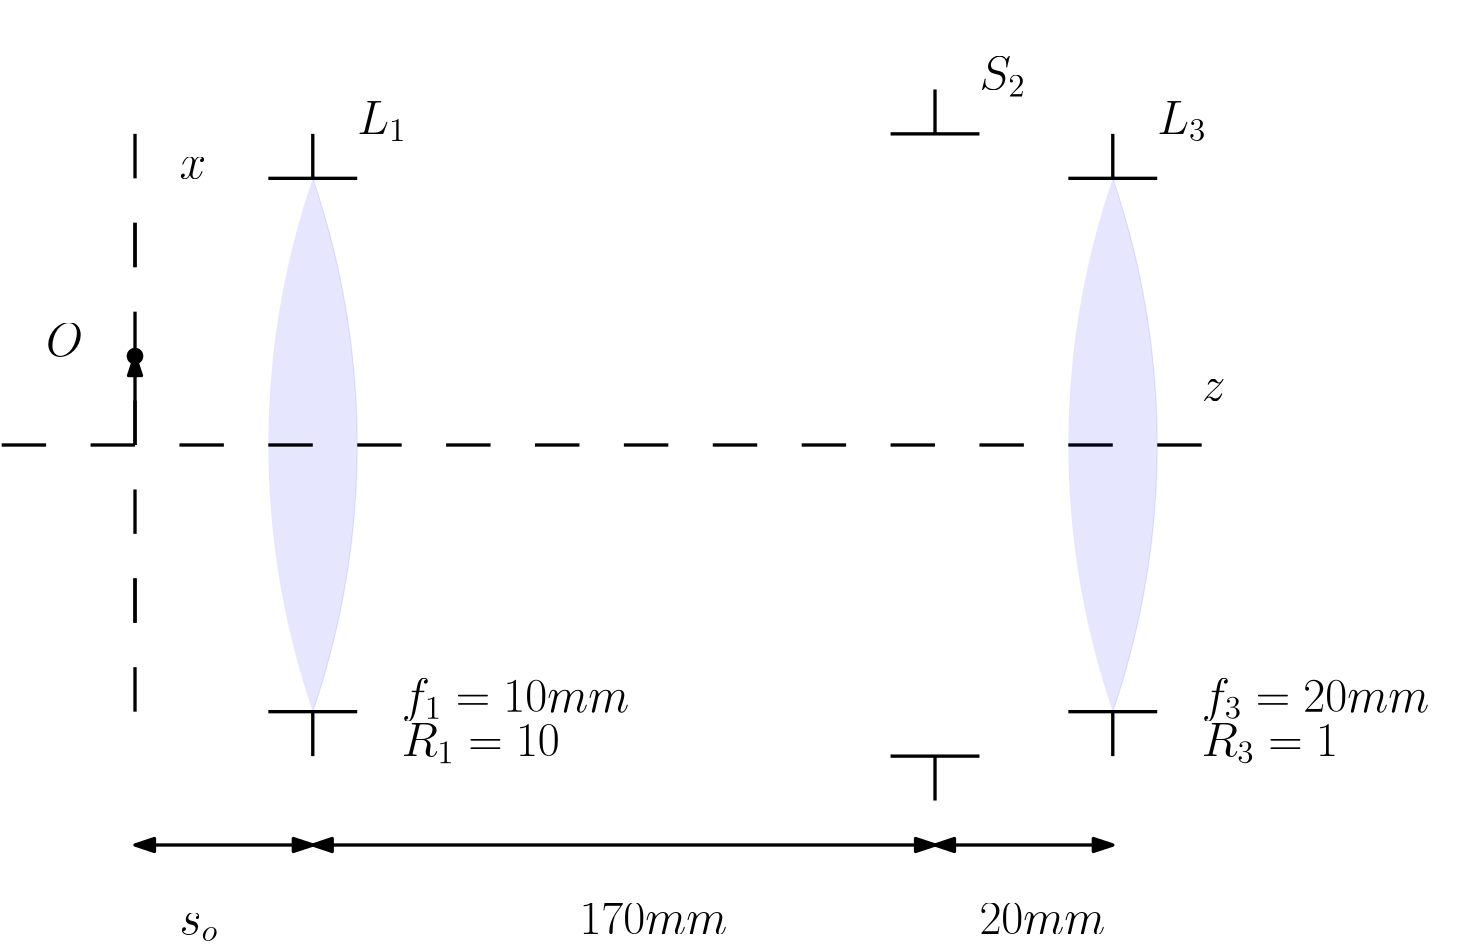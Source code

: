 <?xml version="1.0"?>
<!DOCTYPE ipe SYSTEM "ipe.dtd">
<ipe version="70212" creator="Ipe 7.2.12">
<info created="D:20180115135840" modified="D:20191006090137"/>
<ipestyle name="basic">
<symbol name="arrow/arc(spx)">
<path stroke="sym-stroke" fill="sym-stroke" pen="sym-pen">
0 0 m
-1 0.333 l
-1 -0.333 l
h
</path>
</symbol>
<symbol name="arrow/farc(spx)">
<path stroke="sym-stroke" fill="white" pen="sym-pen">
0 0 m
-1 0.333 l
-1 -0.333 l
h
</path>
</symbol>
<symbol name="arrow/ptarc(spx)">
<path stroke="sym-stroke" fill="sym-stroke" pen="sym-pen">
0 0 m
-1 0.333 l
-0.8 0 l
-1 -0.333 l
h
</path>
</symbol>
<symbol name="arrow/fptarc(spx)">
<path stroke="sym-stroke" fill="white" pen="sym-pen">
0 0 m
-1 0.333 l
-0.8 0 l
-1 -0.333 l
h
</path>
</symbol>
<symbol name="mark/circle(sx)" transformations="translations">
<path fill="sym-stroke">
0.6 0 0 0.6 0 0 e
0.4 0 0 0.4 0 0 e
</path>
</symbol>
<symbol name="mark/disk(sx)" transformations="translations">
<path fill="sym-stroke">
0.6 0 0 0.6 0 0 e
</path>
</symbol>
<symbol name="mark/fdisk(sfx)" transformations="translations">
<group>
<path fill="sym-fill">
0.5 0 0 0.5 0 0 e
</path>
<path fill="sym-stroke" fillrule="eofill">
0.6 0 0 0.6 0 0 e
0.4 0 0 0.4 0 0 e
</path>
</group>
</symbol>
<symbol name="mark/box(sx)" transformations="translations">
<path fill="sym-stroke" fillrule="eofill">
-0.6 -0.6 m
0.6 -0.6 l
0.6 0.6 l
-0.6 0.6 l
h
-0.4 -0.4 m
0.4 -0.4 l
0.4 0.4 l
-0.4 0.4 l
h
</path>
</symbol>
<symbol name="mark/square(sx)" transformations="translations">
<path fill="sym-stroke">
-0.6 -0.6 m
0.6 -0.6 l
0.6 0.6 l
-0.6 0.6 l
h
</path>
</symbol>
<symbol name="mark/fsquare(sfx)" transformations="translations">
<group>
<path fill="sym-fill">
-0.5 -0.5 m
0.5 -0.5 l
0.5 0.5 l
-0.5 0.5 l
h
</path>
<path fill="sym-stroke" fillrule="eofill">
-0.6 -0.6 m
0.6 -0.6 l
0.6 0.6 l
-0.6 0.6 l
h
-0.4 -0.4 m
0.4 -0.4 l
0.4 0.4 l
-0.4 0.4 l
h
</path>
</group>
</symbol>
<symbol name="mark/cross(sx)" transformations="translations">
<group>
<path fill="sym-stroke">
-0.43 -0.57 m
0.57 0.43 l
0.43 0.57 l
-0.57 -0.43 l
h
</path>
<path fill="sym-stroke">
-0.43 0.57 m
0.57 -0.43 l
0.43 -0.57 l
-0.57 0.43 l
h
</path>
</group>
</symbol>
<symbol name="arrow/fnormal(spx)">
<path stroke="sym-stroke" fill="white" pen="sym-pen">
0 0 m
-1 0.333 l
-1 -0.333 l
h
</path>
</symbol>
<symbol name="arrow/pointed(spx)">
<path stroke="sym-stroke" fill="sym-stroke" pen="sym-pen">
0 0 m
-1 0.333 l
-0.8 0 l
-1 -0.333 l
h
</path>
</symbol>
<symbol name="arrow/fpointed(spx)">
<path stroke="sym-stroke" fill="white" pen="sym-pen">
0 0 m
-1 0.333 l
-0.8 0 l
-1 -0.333 l
h
</path>
</symbol>
<symbol name="arrow/linear(spx)">
<path stroke="sym-stroke" pen="sym-pen">
-1 0.333 m
0 0 l
-1 -0.333 l
</path>
</symbol>
<symbol name="arrow/fdouble(spx)">
<path stroke="sym-stroke" fill="white" pen="sym-pen">
0 0 m
-1 0.333 l
-1 -0.333 l
h
-1 0 m
-2 0.333 l
-2 -0.333 l
h
</path>
</symbol>
<symbol name="arrow/double(spx)">
<path stroke="sym-stroke" fill="sym-stroke" pen="sym-pen">
0 0 m
-1 0.333 l
-1 -0.333 l
h
-1 0 m
-2 0.333 l
-2 -0.333 l
h
</path>
</symbol>
<pen name="heavier" value="0.8"/>
<pen name="fat" value="1.2"/>
<pen name="ultrafat" value="2"/>
<symbolsize name="large" value="5"/>
<symbolsize name="small" value="2"/>
<symbolsize name="tiny" value="1.1"/>
<arrowsize name="large" value="10"/>
<arrowsize name="small" value="5"/>
<arrowsize name="tiny" value="3"/>
<color name="red" value="1 0 0"/>
<color name="green" value="0 1 0"/>
<color name="blue" value="0 0 1"/>
<color name="yellow" value="1 1 0"/>
<color name="orange" value="1 0.647 0"/>
<color name="gold" value="1 0.843 0"/>
<color name="purple" value="0.627 0.125 0.941"/>
<color name="gray" value="0.745"/>
<color name="brown" value="0.647 0.165 0.165"/>
<color name="navy" value="0 0 0.502"/>
<color name="pink" value="1 0.753 0.796"/>
<color name="seagreen" value="0.18 0.545 0.341"/>
<color name="turquoise" value="0.251 0.878 0.816"/>
<color name="violet" value="0.933 0.51 0.933"/>
<color name="darkblue" value="0 0 0.545"/>
<color name="darkcyan" value="0 0.545 0.545"/>
<color name="darkgray" value="0.663"/>
<color name="darkgreen" value="0 0.392 0"/>
<color name="darkmagenta" value="0.545 0 0.545"/>
<color name="darkorange" value="1 0.549 0"/>
<color name="darkred" value="0.545 0 0"/>
<color name="lightblue" value="0.678 0.847 0.902"/>
<color name="lightcyan" value="0.878 1 1"/>
<color name="lightgray" value="0.827"/>
<color name="lightgreen" value="0.565 0.933 0.565"/>
<color name="lightyellow" value="1 1 0.878"/>
<dashstyle name="dashed" value="[4] 0"/>
<dashstyle name="dotted" value="[1 3] 0"/>
<dashstyle name="dash dotted" value="[4 2 1 2] 0"/>
<dashstyle name="dash dot dotted" value="[4 2 1 2 1 2] 0"/>
<textsize name="large" value="\large"/>
<textsize name="Large" value="\Large"/>
<textsize name="LARGE" value="\LARGE"/>
<textsize name="huge" value="\huge"/>
<textsize name="Huge" value="\Huge"/>
<textsize name="small" value="\small"/>
<textsize name="footnote" value="\footnotesize"/>
<textsize name="tiny" value="\tiny"/>
<textstyle name="center" begin="\begin{center}" end="\end{center}"/>
<textstyle name="itemize" begin="\begin{itemize}" end="\end{itemize}"/>
<textstyle name="item" begin="\begin{itemize}\item{}" end="\end{itemize}"/>
<gridsize name="4 pts" value="4"/>
<gridsize name="8 pts (~3 mm)" value="8"/>
<gridsize name="16 pts (~6 mm)" value="16"/>
<gridsize name="32 pts (~12 mm)" value="32"/>
<gridsize name="10 pts (~3.5 mm)" value="10"/>
<gridsize name="20 pts (~7 mm)" value="20"/>
<gridsize name="14 pts (~5 mm)" value="14"/>
<gridsize name="28 pts (~10 mm)" value="28"/>
<gridsize name="56 pts (~20 mm)" value="56"/>
<anglesize name="90 deg" value="90"/>
<anglesize name="60 deg" value="60"/>
<anglesize name="45 deg" value="45"/>
<anglesize name="30 deg" value="30"/>
<anglesize name="22.5 deg" value="22.5"/>
<opacity name="10%" value="0.1"/>
<opacity name="30%" value="0.3"/>
<opacity name="50%" value="0.5"/>
<opacity name="75%" value="0.75"/>
<tiling name="falling" angle="-60" step="4" width="1"/>
<tiling name="rising" angle="30" step="4" width="1"/>
</ipestyle>
<page>
<layer name="alpha"/>
<layer name="beta"/>
<view layers="alpha beta" active="alpha"/>
<path layer="alpha" matrix="0.316228 -0.948683 0.948683 0.316228 -410.497 909.67" stroke="black" fill="white">
416 800 m
416 800 l
416 800 l
</path>
<path matrix="1 0 0 1 48 -32" stroke="black">
432 800 m
432 800 l
432 800 l
432 800 l
432 800 l
</path>
<path matrix="1 0 0 1 48 -32" stroke="blue" fill="blue" pen="fat">
496 736 m
496 736 l
496 736 l
496 736 l
h
</path>
<path matrix="1 0 0 1 48 -96" stroke="black" pen="fat">
16 704 m
0 704 l
</path>
<path matrix="1 0 0 1 48 -64" stroke="black" fill="black" pen="fat">
128 672 m
144 672 l
144 672 l
</path>
<path matrix="1 0 0 1 48 -64" stroke="black" fill="black" pen="fat">
160 672 m
176 672 l
176 672 l
</path>
<path matrix="1 0 0 1 48 -64" stroke="black" fill="black" pen="fat">
384 672 m
400 672 l
</path>
<path matrix="1 0 0 1 -64 -96" stroke="black" pen="fat">
128 704 m
128 720 l
128 720 l
</path>
<path matrix="1 0 0 1 -64 -96" stroke="black" pen="fat">
128 736 m
128 752 l
128 752 l
</path>
<path matrix="1 0 0 1 -64 -96" stroke="black" pen="fat">
128 688 m
128 672 l
</path>
<path matrix="1 0 0 1 -64 -96" stroke="black" pen="fat">
128 656 m
128 640 l
</path>
<path matrix="1 0 0 1 -64 -96" stroke="black" pen="fat">
128 800 m
128 816 l
128 816 l
</path>
<path matrix="1 0 0 1 -64 -96" stroke="black" pen="fat">
128 624 m
128 608 l
</path>
<path matrix="1 0 0 1 -128 0" stroke="black" pen="fat">
192 560 m
192 560 l
192 544 l
</path>
<path matrix="1 0 0 1 -48 -64" stroke="black" fill="black" pen="fat">
192 672 m
208 672 l
208 672 l
</path>
<path matrix="1 0 0 1 176 -64" stroke="black" fill="black" pen="fat">
160 672 m
176 672 l
176 672 l
</path>
<path matrix="1 0 0 1 0 -64" stroke="black" fill="black" pen="fat">
80 800 m
80 800 l
80 800 l
80 800 l
</path>
<path matrix="1 0 0 1 -32 -64" fill="blue" opacity="10%" stroke-opacity="opaque">
160 768 m
296 0 0 296 440 672 160 576 a
</path>
<path matrix="1 0 0 1 -32 -64" stroke="blue" fill="blue" opacity="10%">
160 576 m
296 0 0 296 -120 672 160 768 a
</path>
<path matrix="1 0 0 1 80 -64" stroke="black" fill="black" pen="fat">
224 672 m
240 672 l
</path>
<path matrix="1 0 0 1 144 -64" stroke="black" fill="black" pen="fat">
224 672 m
240 672 l
</path>
<path matrix="1 0 0 1 176 -64" stroke="black" fill="black" pen="fat">
224 672 m
240 672 l
</path>
<path matrix="1 0 0 1 16 -64" stroke="black" fill="black" pen="fat">
224 672 m
240 672 l
</path>
<path matrix="1 0 0 1 256 -64" fill="blue" opacity="10%" stroke-opacity="opaque">
160 768 m
296 0 0 296 440 672 160 576 a
</path>
<path matrix="1 0 0 1 256 -64" stroke="blue" fill="blue" opacity="10%">
160 576 m
296 0 0 296 -120 672 160 768 a
</path>
<path matrix="1 0 0 1 -64 -128" stroke="black" pen="fat">
128 800 m
128 816 l
128 816 l
</path>
<path matrix="1 0 0 1 -64 -128" stroke="black" pen="fat">
128 800 m
128 816 l
128 816 l
</path>
<text matrix="1 0 0 1 -16 32" transformations="translations" pos="160 688" stroke="black" type="label" width="17.82" height="11.766" depth="2.58" valign="baseline" size="LARGE" style="math">L_1</text>
<text matrix="1 0 0 1 0 -64" transformations="translations" pos="80 768" stroke="black" type="label" width="9.579" height="7.412" depth="0" valign="baseline" size="LARGE" style="math">x</text>
<path matrix="1 0 0 1 80 -96" stroke="black" pen="fat">
16 704 m
0 704 l
</path>
<path matrix="1 0 0 1 16 -96" stroke="black" pen="fat">
16 704 m
0 704 l
</path>
<path matrix="1 0 0 1 112 -96" stroke="black" pen="fat">
16 704 m
0 704 l
</path>
<use matrix="1 0 0 1 0 -64" name="mark/disk(sx)" pos="64 704" size="large" stroke="black"/>
<text matrix="1 0 0 1 -16 -64" transformations="translations" pos="48 704" stroke="black" type="label" width="13.351" height="11.764" depth="0" valign="baseline" size="LARGE" style="math">O</text>
<path matrix="1 0 0 1 -16 -80" stroke="black" pen="fat" arrow="normal/normal">
80 688 m
80 720 l
</path>
<text matrix="1 0 0 1 64 -64" transformations="translations" pos="368 784" stroke="black" type="label" width="17.82" height="11.766" depth="2.58" valign="baseline" size="LARGE" style="math">L_3</text>
<path stroke="black" pen="fat">
112 704 m
144 704 l
</path>
<path stroke="black" pen="fat">
128 720 m
128 704 l
</path>
<path stroke="black" pen="fat">
400 704 m
432 704 l
</path>
<path stroke="black" pen="fat">
416 720 m
416 704 l
</path>
<path stroke="black" pen="fat">
400 512 m
432 512 l
</path>
<path stroke="black" pen="fat">
416 512 m
416 496 l
</path>
<path stroke="black" pen="fat">
112 512 m
144 512 l
</path>
<path stroke="black" pen="fat">
128 512 m
128 496 l
</path>
<path stroke="black" pen="fat">
336 496 m
368 496 l
</path>
<path stroke="black" pen="fat">
352 496 m
352 480 l
</path>
<path stroke="black" pen="fat">
336 720 m
368 720 l
</path>
<path stroke="black" pen="fat">
352 736 m
352 720 l
</path>
<path stroke="black" pen="fat">
272 608 m
288 608 l
</path>
<text transformations="translations" pos="368 736" stroke="black" type="label" width="16.718" height="11.766" depth="2.58" valign="baseline" size="LARGE" style="math">S_2</text>
<text transformations="translations" pos="448 624" stroke="black" type="label" width="8.598" height="7.412" depth="0" valign="baseline" size="LARGE" style="math">z</text>
<path matrix="1 0 0 1 0 16" stroke="black" pen="fat" arrow="normal/normal" rarrow="normal/normal">
352 448 m
128 448 l
</path>
<path stroke="black" pen="fat" arrow="normal/normal" rarrow="normal/normal">
128 464 m
64 464 l
</path>
<path matrix="1 0 0 1 0 32" stroke="black" pen="fat" arrow="normal/normal" rarrow="normal/normal">
352 432 m
416 432 l
</path>
<text matrix="1 0 0 1 0 -16" transformations="translations" pos="160 528" stroke="black" type="label" width="81.896" height="11.953" depth="3.35" valign="baseline" size="LARGE" style="math">f_1=10mm</text>
<text transformations="translations" pos="160 496" stroke="black" type="label" width="56.929" height="11.766" depth="2.58" valign="baseline" size="LARGE" style="math">R_1=10</text>
<text transformations="translations" pos="224 432" stroke="black" type="label" width="53.175" height="11.097" depth="0" valign="baseline" size="LARGE" style="math">170mm</text>
<text transformations="translations" pos="368 432" stroke="black" type="label" width="45.28" height="11.097" depth="0" valign="baseline" size="LARGE" style="math">20mm</text>
<text transformations="translations" pos="80 432" stroke="black" type="label" width="14.066" height="7.415" depth="2.58" valign="baseline" size="LARGE" style="math">s_o</text>
<text transformations="translations" pos="448 512" stroke="black" type="label" width="81.896" height="11.953" depth="3.35" valign="baseline" size="LARGE" style="math">f_3=20mm</text>
<text transformations="translations" pos="448 496" stroke="black" type="label" width="49.033" height="11.766" depth="2.58" valign="baseline" size="LARGE" style="math">R_3=1</text>
</page>
</ipe>
